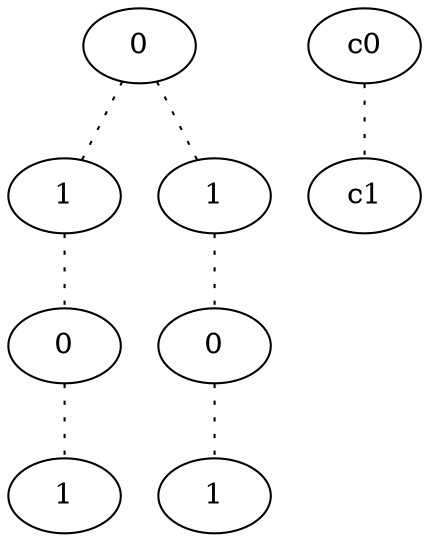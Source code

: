 graph {
a0[label=0];
a1[label=1];
a2[label=0];
a3[label=1];
a4[label=1];
a5[label=0];
a6[label=1];
a0 -- a1 [style=dotted];
a0 -- a4 [style=dotted];
a1 -- a2 [style=dotted];
a2 -- a3 [style=dotted];
a4 -- a5 [style=dotted];
a5 -- a6 [style=dotted];
c0 -- c1 [style=dotted];
}
